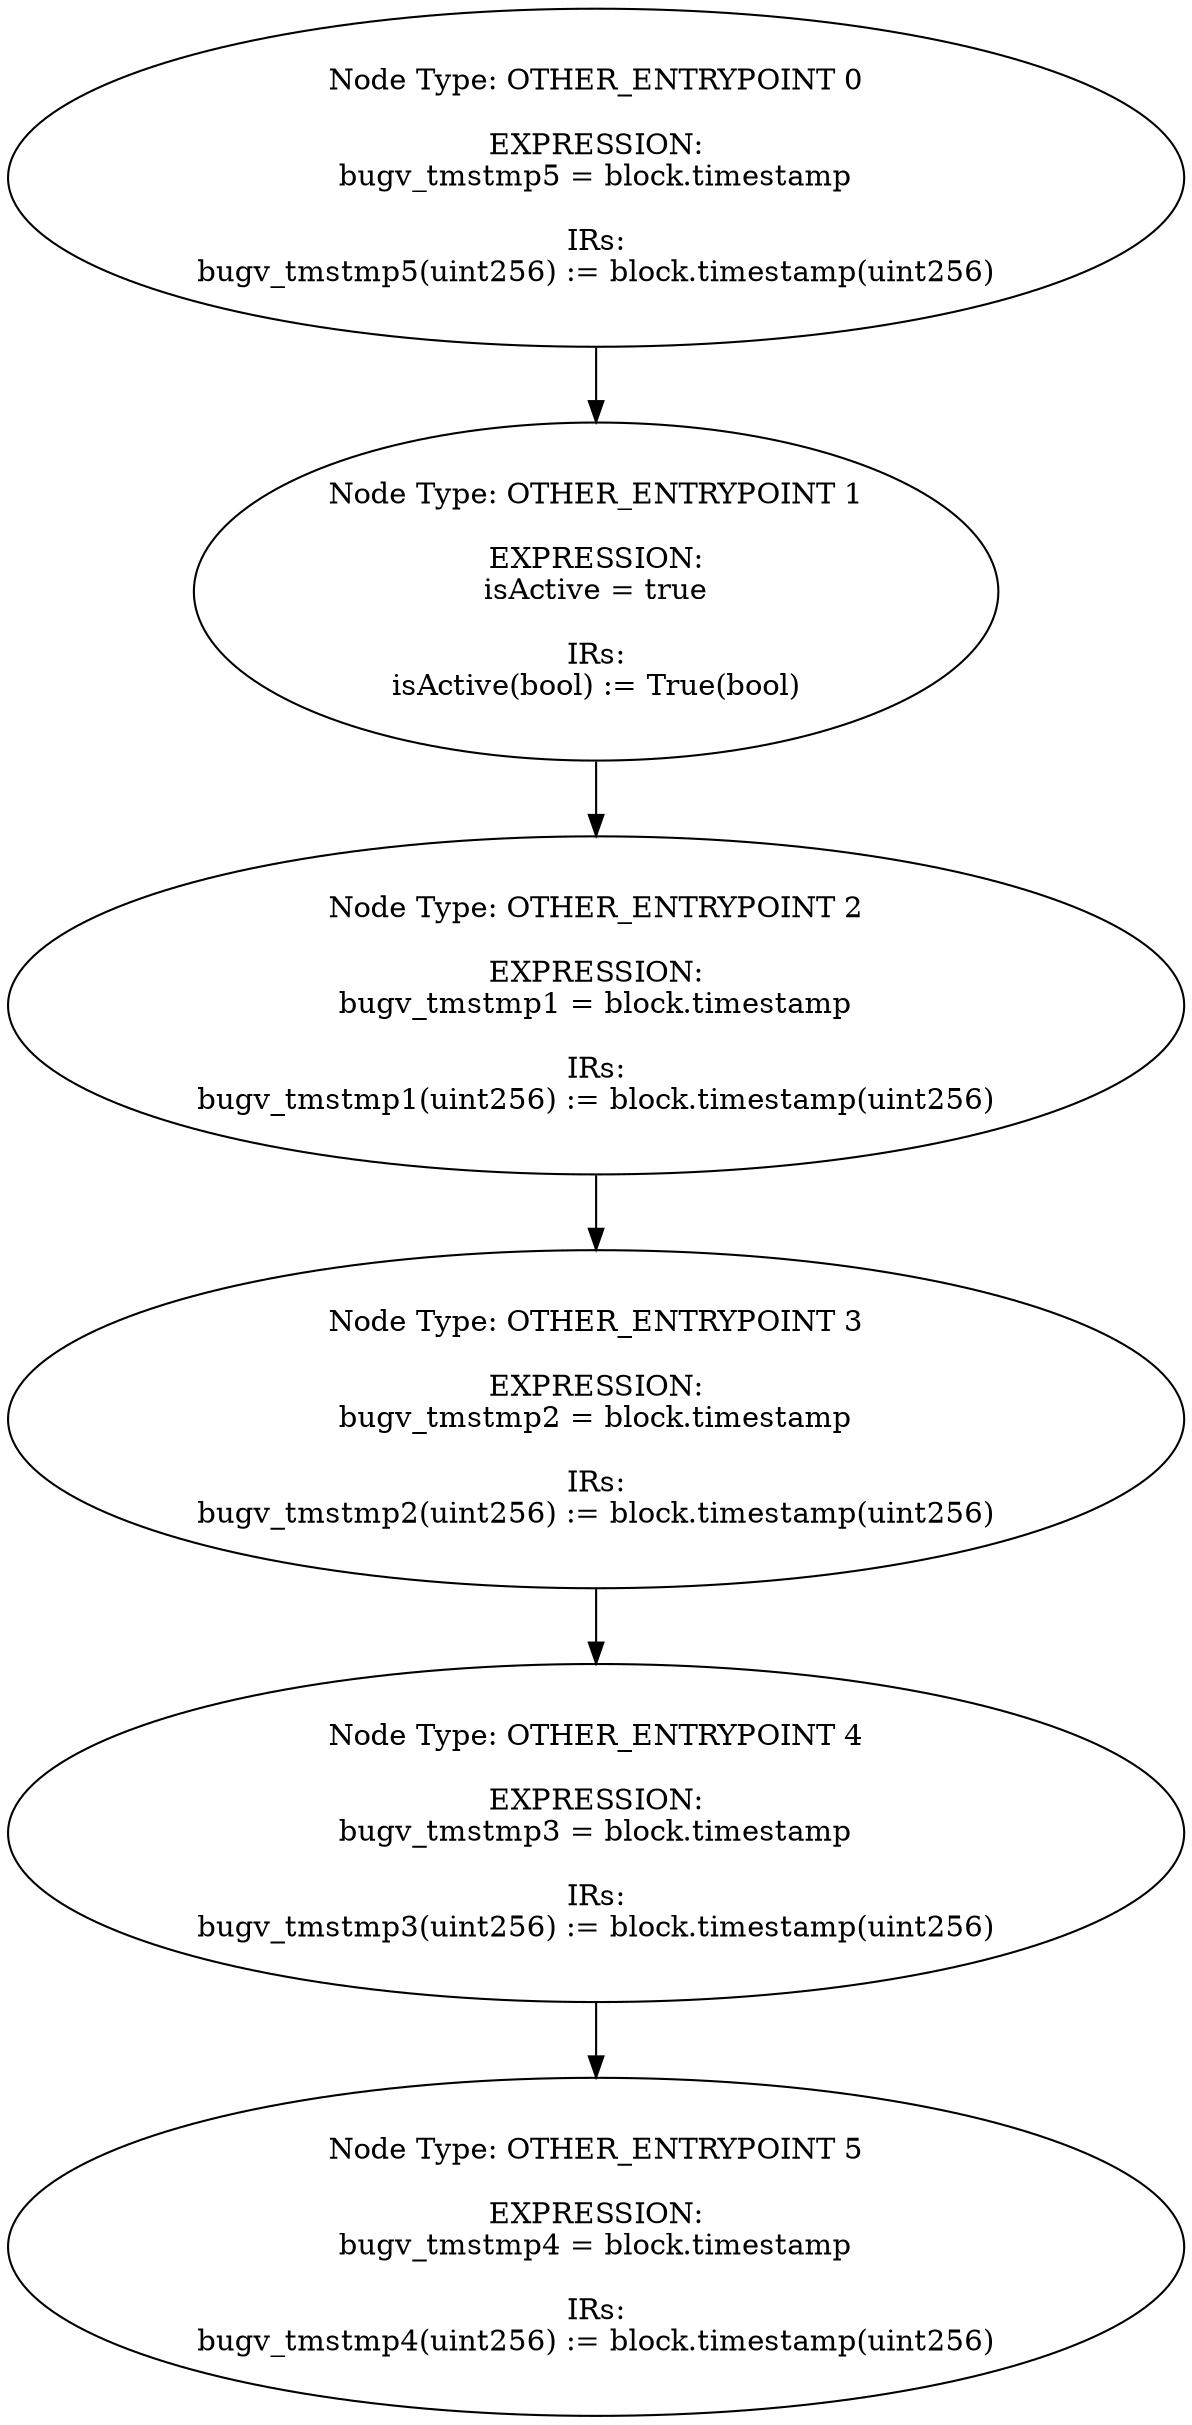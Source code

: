 digraph{
0[label="Node Type: OTHER_ENTRYPOINT 0

EXPRESSION:
bugv_tmstmp5 = block.timestamp

IRs:
bugv_tmstmp5(uint256) := block.timestamp(uint256)"];
0->1;
1[label="Node Type: OTHER_ENTRYPOINT 1

EXPRESSION:
isActive = true

IRs:
isActive(bool) := True(bool)"];
1->2;
2[label="Node Type: OTHER_ENTRYPOINT 2

EXPRESSION:
bugv_tmstmp1 = block.timestamp

IRs:
bugv_tmstmp1(uint256) := block.timestamp(uint256)"];
2->3;
3[label="Node Type: OTHER_ENTRYPOINT 3

EXPRESSION:
bugv_tmstmp2 = block.timestamp

IRs:
bugv_tmstmp2(uint256) := block.timestamp(uint256)"];
3->4;
4[label="Node Type: OTHER_ENTRYPOINT 4

EXPRESSION:
bugv_tmstmp3 = block.timestamp

IRs:
bugv_tmstmp3(uint256) := block.timestamp(uint256)"];
4->5;
5[label="Node Type: OTHER_ENTRYPOINT 5

EXPRESSION:
bugv_tmstmp4 = block.timestamp

IRs:
bugv_tmstmp4(uint256) := block.timestamp(uint256)"];
}
